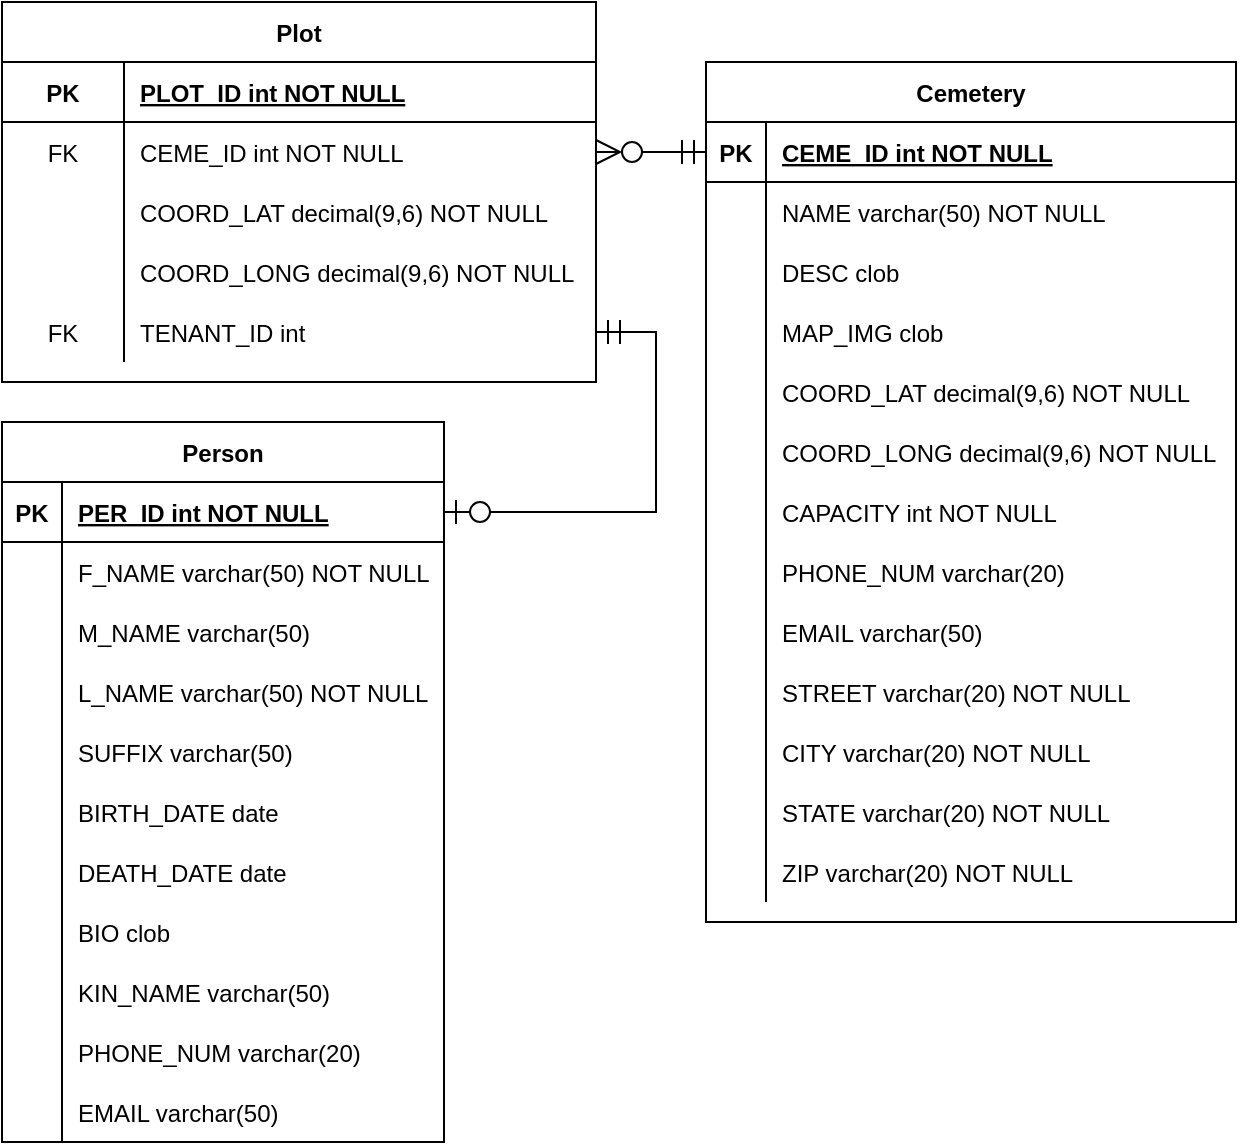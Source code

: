 <mxfile version="26.1.1">
  <diagram id="R2lEEEUBdFMjLlhIrx00" name="Page-1">
    <mxGraphModel dx="1008" dy="1692" grid="1" gridSize="10" guides="1" tooltips="1" connect="1" arrows="1" fold="1" page="1" pageScale="1" pageWidth="850" pageHeight="1100" math="0" shadow="0" extFonts="Permanent Marker^https://fonts.googleapis.com/css?family=Permanent+Marker">
      <root>
        <mxCell id="0" />
        <mxCell id="1" parent="0" />
        <mxCell id="C-vyLk0tnHw3VtMMgP7b-23" value="Person" style="shape=table;startSize=30;container=1;collapsible=1;childLayout=tableLayout;fixedRows=1;rowLines=0;fontStyle=1;align=center;resizeLast=1;" parent="1" vertex="1">
          <mxGeometry x="103" y="170" width="221" height="360" as="geometry">
            <mxRectangle x="40" y="220" width="70" height="30" as="alternateBounds" />
          </mxGeometry>
        </mxCell>
        <mxCell id="C-vyLk0tnHw3VtMMgP7b-24" value="" style="shape=partialRectangle;collapsible=0;dropTarget=0;pointerEvents=0;fillColor=none;points=[[0,0.5],[1,0.5]];portConstraint=eastwest;top=0;left=0;right=0;bottom=1;" parent="C-vyLk0tnHw3VtMMgP7b-23" vertex="1">
          <mxGeometry y="30" width="221" height="30" as="geometry" />
        </mxCell>
        <mxCell id="C-vyLk0tnHw3VtMMgP7b-25" value="PK" style="shape=partialRectangle;overflow=hidden;connectable=0;fillColor=none;top=0;left=0;bottom=0;right=0;fontStyle=1;" parent="C-vyLk0tnHw3VtMMgP7b-24" vertex="1">
          <mxGeometry width="30" height="30" as="geometry">
            <mxRectangle width="30" height="30" as="alternateBounds" />
          </mxGeometry>
        </mxCell>
        <mxCell id="C-vyLk0tnHw3VtMMgP7b-26" value="PER_ID int NOT NULL" style="shape=partialRectangle;overflow=hidden;connectable=0;fillColor=none;top=0;left=0;bottom=0;right=0;align=left;spacingLeft=6;fontStyle=5;" parent="C-vyLk0tnHw3VtMMgP7b-24" vertex="1">
          <mxGeometry x="30" width="191" height="30" as="geometry">
            <mxRectangle width="191" height="30" as="alternateBounds" />
          </mxGeometry>
        </mxCell>
        <mxCell id="C-vyLk0tnHw3VtMMgP7b-27" value="" style="shape=partialRectangle;collapsible=0;dropTarget=0;pointerEvents=0;fillColor=none;points=[[0,0.5],[1,0.5]];portConstraint=eastwest;top=0;left=0;right=0;bottom=0;strokeColor=default;direction=east;" parent="C-vyLk0tnHw3VtMMgP7b-23" vertex="1">
          <mxGeometry y="60" width="221" height="30" as="geometry" />
        </mxCell>
        <mxCell id="C-vyLk0tnHw3VtMMgP7b-28" value="" style="shape=partialRectangle;overflow=hidden;connectable=0;fillColor=none;top=0;left=0;bottom=0;right=0;strokeColor=default;" parent="C-vyLk0tnHw3VtMMgP7b-27" vertex="1">
          <mxGeometry width="30" height="30" as="geometry">
            <mxRectangle width="30" height="30" as="alternateBounds" />
          </mxGeometry>
        </mxCell>
        <mxCell id="C-vyLk0tnHw3VtMMgP7b-29" value="F_NAME varchar(50) NOT NULL" style="shape=partialRectangle;overflow=hidden;connectable=0;fillColor=none;top=0;left=0;bottom=0;right=0;align=left;spacingLeft=6;" parent="C-vyLk0tnHw3VtMMgP7b-27" vertex="1">
          <mxGeometry x="30" width="191" height="30" as="geometry">
            <mxRectangle width="191" height="30" as="alternateBounds" />
          </mxGeometry>
        </mxCell>
        <mxCell id="bdh47ujmgD8rbY4GQO9D-22" value="" style="shape=partialRectangle;collapsible=0;dropTarget=0;pointerEvents=0;fillColor=none;points=[[0,0.5],[1,0.5]];portConstraint=eastwest;top=0;left=0;right=0;bottom=0;" parent="C-vyLk0tnHw3VtMMgP7b-23" vertex="1">
          <mxGeometry y="90" width="221" height="30" as="geometry" />
        </mxCell>
        <mxCell id="bdh47ujmgD8rbY4GQO9D-23" value="" style="shape=partialRectangle;overflow=hidden;connectable=0;fillColor=none;top=0;left=0;bottom=0;right=0;" parent="bdh47ujmgD8rbY4GQO9D-22" vertex="1">
          <mxGeometry width="30" height="30" as="geometry">
            <mxRectangle width="30" height="30" as="alternateBounds" />
          </mxGeometry>
        </mxCell>
        <mxCell id="bdh47ujmgD8rbY4GQO9D-24" value="M_NAME varchar(50)" style="shape=partialRectangle;overflow=hidden;connectable=0;fillColor=none;top=0;left=0;bottom=0;right=0;align=left;spacingLeft=6;" parent="bdh47ujmgD8rbY4GQO9D-22" vertex="1">
          <mxGeometry x="30" width="191" height="30" as="geometry">
            <mxRectangle width="191" height="30" as="alternateBounds" />
          </mxGeometry>
        </mxCell>
        <mxCell id="v22VCkdOX1Z4va1nlbo9-1" style="shape=partialRectangle;collapsible=0;dropTarget=0;pointerEvents=0;fillColor=none;points=[[0,0.5],[1,0.5]];portConstraint=eastwest;top=0;left=0;right=0;bottom=0;" parent="C-vyLk0tnHw3VtMMgP7b-23" vertex="1">
          <mxGeometry y="120" width="221" height="30" as="geometry" />
        </mxCell>
        <mxCell id="v22VCkdOX1Z4va1nlbo9-2" style="shape=partialRectangle;overflow=hidden;connectable=0;fillColor=none;top=0;left=0;bottom=0;right=0;" parent="v22VCkdOX1Z4va1nlbo9-1" vertex="1">
          <mxGeometry width="30" height="30" as="geometry">
            <mxRectangle width="30" height="30" as="alternateBounds" />
          </mxGeometry>
        </mxCell>
        <mxCell id="v22VCkdOX1Z4va1nlbo9-3" value="L_NAME varchar(50) NOT NULL" style="shape=partialRectangle;overflow=hidden;connectable=0;fillColor=none;top=0;left=0;bottom=0;right=0;align=left;spacingLeft=6;" parent="v22VCkdOX1Z4va1nlbo9-1" vertex="1">
          <mxGeometry x="30" width="191" height="30" as="geometry">
            <mxRectangle width="191" height="30" as="alternateBounds" />
          </mxGeometry>
        </mxCell>
        <mxCell id="v22VCkdOX1Z4va1nlbo9-4" style="shape=partialRectangle;collapsible=0;dropTarget=0;pointerEvents=0;fillColor=none;points=[[0,0.5],[1,0.5]];portConstraint=eastwest;top=0;left=0;right=0;bottom=0;" parent="C-vyLk0tnHw3VtMMgP7b-23" vertex="1">
          <mxGeometry y="150" width="221" height="30" as="geometry" />
        </mxCell>
        <mxCell id="v22VCkdOX1Z4va1nlbo9-5" style="shape=partialRectangle;overflow=hidden;connectable=0;fillColor=none;top=0;left=0;bottom=0;right=0;" parent="v22VCkdOX1Z4va1nlbo9-4" vertex="1">
          <mxGeometry width="30" height="30" as="geometry">
            <mxRectangle width="30" height="30" as="alternateBounds" />
          </mxGeometry>
        </mxCell>
        <mxCell id="v22VCkdOX1Z4va1nlbo9-6" value="SUFFIX varchar(50)" style="shape=partialRectangle;overflow=hidden;connectable=0;fillColor=none;top=0;left=0;bottom=0;right=0;align=left;spacingLeft=6;" parent="v22VCkdOX1Z4va1nlbo9-4" vertex="1">
          <mxGeometry x="30" width="191" height="30" as="geometry">
            <mxRectangle width="191" height="30" as="alternateBounds" />
          </mxGeometry>
        </mxCell>
        <mxCell id="v22VCkdOX1Z4va1nlbo9-7" style="shape=partialRectangle;collapsible=0;dropTarget=0;pointerEvents=0;fillColor=none;points=[[0,0.5],[1,0.5]];portConstraint=eastwest;top=0;left=0;right=0;bottom=0;" parent="C-vyLk0tnHw3VtMMgP7b-23" vertex="1">
          <mxGeometry y="180" width="221" height="30" as="geometry" />
        </mxCell>
        <mxCell id="v22VCkdOX1Z4va1nlbo9-8" style="shape=partialRectangle;overflow=hidden;connectable=0;fillColor=none;top=0;left=0;bottom=0;right=0;" parent="v22VCkdOX1Z4va1nlbo9-7" vertex="1">
          <mxGeometry width="30" height="30" as="geometry">
            <mxRectangle width="30" height="30" as="alternateBounds" />
          </mxGeometry>
        </mxCell>
        <mxCell id="v22VCkdOX1Z4va1nlbo9-9" value="BIRTH_DATE date" style="shape=partialRectangle;overflow=hidden;connectable=0;fillColor=none;top=0;left=0;bottom=0;right=0;align=left;spacingLeft=6;" parent="v22VCkdOX1Z4va1nlbo9-7" vertex="1">
          <mxGeometry x="30" width="191" height="30" as="geometry">
            <mxRectangle width="191" height="30" as="alternateBounds" />
          </mxGeometry>
        </mxCell>
        <mxCell id="v22VCkdOX1Z4va1nlbo9-10" style="shape=partialRectangle;collapsible=0;dropTarget=0;pointerEvents=0;fillColor=none;points=[[0,0.5],[1,0.5]];portConstraint=eastwest;top=0;left=0;right=0;bottom=0;" parent="C-vyLk0tnHw3VtMMgP7b-23" vertex="1">
          <mxGeometry y="210" width="221" height="30" as="geometry" />
        </mxCell>
        <mxCell id="v22VCkdOX1Z4va1nlbo9-11" style="shape=partialRectangle;overflow=hidden;connectable=0;fillColor=none;top=0;left=0;bottom=0;right=0;" parent="v22VCkdOX1Z4va1nlbo9-10" vertex="1">
          <mxGeometry width="30" height="30" as="geometry">
            <mxRectangle width="30" height="30" as="alternateBounds" />
          </mxGeometry>
        </mxCell>
        <mxCell id="v22VCkdOX1Z4va1nlbo9-12" value="DEATH_DATE date" style="shape=partialRectangle;overflow=hidden;connectable=0;fillColor=none;top=0;left=0;bottom=0;right=0;align=left;spacingLeft=6;" parent="v22VCkdOX1Z4va1nlbo9-10" vertex="1">
          <mxGeometry x="30" width="191" height="30" as="geometry">
            <mxRectangle width="191" height="30" as="alternateBounds" />
          </mxGeometry>
        </mxCell>
        <mxCell id="TojEb_pZQjFK2Iy8-uQU-48" style="shape=partialRectangle;collapsible=0;dropTarget=0;pointerEvents=0;fillColor=none;points=[[0,0.5],[1,0.5]];portConstraint=eastwest;top=0;left=0;right=0;bottom=0;" parent="C-vyLk0tnHw3VtMMgP7b-23" vertex="1">
          <mxGeometry y="240" width="221" height="30" as="geometry" />
        </mxCell>
        <mxCell id="TojEb_pZQjFK2Iy8-uQU-49" style="shape=partialRectangle;overflow=hidden;connectable=0;fillColor=none;top=0;left=0;bottom=0;right=0;" parent="TojEb_pZQjFK2Iy8-uQU-48" vertex="1">
          <mxGeometry width="30" height="30" as="geometry">
            <mxRectangle width="30" height="30" as="alternateBounds" />
          </mxGeometry>
        </mxCell>
        <mxCell id="TojEb_pZQjFK2Iy8-uQU-50" value="BIO clob" style="shape=partialRectangle;overflow=hidden;connectable=0;fillColor=none;top=0;left=0;bottom=0;right=0;align=left;spacingLeft=6;" parent="TojEb_pZQjFK2Iy8-uQU-48" vertex="1">
          <mxGeometry x="30" width="191" height="30" as="geometry">
            <mxRectangle width="191" height="30" as="alternateBounds" />
          </mxGeometry>
        </mxCell>
        <mxCell id="HqaKXZ6DtcPGyADV_6Ox-41" style="shape=partialRectangle;collapsible=0;dropTarget=0;pointerEvents=0;fillColor=none;points=[[0,0.5],[1,0.5]];portConstraint=eastwest;top=0;left=0;right=0;bottom=0;" parent="C-vyLk0tnHw3VtMMgP7b-23" vertex="1">
          <mxGeometry y="270" width="221" height="30" as="geometry" />
        </mxCell>
        <mxCell id="HqaKXZ6DtcPGyADV_6Ox-42" value="" style="shape=partialRectangle;overflow=hidden;connectable=0;fillColor=none;top=0;left=0;bottom=0;right=0;" parent="HqaKXZ6DtcPGyADV_6Ox-41" vertex="1">
          <mxGeometry width="30" height="30" as="geometry">
            <mxRectangle width="30" height="30" as="alternateBounds" />
          </mxGeometry>
        </mxCell>
        <mxCell id="HqaKXZ6DtcPGyADV_6Ox-43" value="KIN_NAME varchar(50)" style="shape=partialRectangle;overflow=hidden;connectable=0;fillColor=none;top=0;left=0;bottom=0;right=0;align=left;spacingLeft=6;" parent="HqaKXZ6DtcPGyADV_6Ox-41" vertex="1">
          <mxGeometry x="30" width="191" height="30" as="geometry">
            <mxRectangle width="191" height="30" as="alternateBounds" />
          </mxGeometry>
        </mxCell>
        <mxCell id="5u9IN0cKtOV-4RqceQJk-13" style="shape=partialRectangle;collapsible=0;dropTarget=0;pointerEvents=0;fillColor=none;points=[[0,0.5],[1,0.5]];portConstraint=eastwest;top=0;left=0;right=0;bottom=0;" parent="C-vyLk0tnHw3VtMMgP7b-23" vertex="1">
          <mxGeometry y="300" width="221" height="30" as="geometry" />
        </mxCell>
        <mxCell id="5u9IN0cKtOV-4RqceQJk-14" value="" style="shape=partialRectangle;overflow=hidden;connectable=0;fillColor=none;top=0;left=0;bottom=0;right=0;" parent="5u9IN0cKtOV-4RqceQJk-13" vertex="1">
          <mxGeometry width="30" height="30" as="geometry">
            <mxRectangle width="30" height="30" as="alternateBounds" />
          </mxGeometry>
        </mxCell>
        <mxCell id="5u9IN0cKtOV-4RqceQJk-15" value="PHONE_NUM varchar(20)" style="shape=partialRectangle;overflow=hidden;connectable=0;fillColor=none;top=0;left=0;bottom=0;right=0;align=left;spacingLeft=6;" parent="5u9IN0cKtOV-4RqceQJk-13" vertex="1">
          <mxGeometry x="30" width="191" height="30" as="geometry">
            <mxRectangle width="191" height="30" as="alternateBounds" />
          </mxGeometry>
        </mxCell>
        <mxCell id="ALmSxJzkylK7TeP6OjFN-7" style="shape=partialRectangle;collapsible=0;dropTarget=0;pointerEvents=0;fillColor=none;points=[[0,0.5],[1,0.5]];portConstraint=eastwest;top=0;left=0;right=0;bottom=0;" vertex="1" parent="C-vyLk0tnHw3VtMMgP7b-23">
          <mxGeometry y="330" width="221" height="30" as="geometry" />
        </mxCell>
        <mxCell id="ALmSxJzkylK7TeP6OjFN-8" style="shape=partialRectangle;overflow=hidden;connectable=0;fillColor=none;top=0;left=0;bottom=0;right=0;" vertex="1" parent="ALmSxJzkylK7TeP6OjFN-7">
          <mxGeometry width="30" height="30" as="geometry">
            <mxRectangle width="30" height="30" as="alternateBounds" />
          </mxGeometry>
        </mxCell>
        <mxCell id="ALmSxJzkylK7TeP6OjFN-9" value="EMAIL varchar(50)" style="shape=partialRectangle;overflow=hidden;connectable=0;fillColor=none;top=0;left=0;bottom=0;right=0;align=left;spacingLeft=6;" vertex="1" parent="ALmSxJzkylK7TeP6OjFN-7">
          <mxGeometry x="30" width="191" height="30" as="geometry">
            <mxRectangle width="191" height="30" as="alternateBounds" />
          </mxGeometry>
        </mxCell>
        <mxCell id="v22VCkdOX1Z4va1nlbo9-16" value="Plot" style="shape=table;startSize=30;container=1;collapsible=1;childLayout=tableLayout;fixedRows=1;rowLines=0;fontStyle=1;align=center;resizeLast=1;" parent="1" vertex="1">
          <mxGeometry x="103" y="-40" width="297" height="190" as="geometry">
            <mxRectangle x="40" y="220" width="70" height="30" as="alternateBounds" />
          </mxGeometry>
        </mxCell>
        <mxCell id="hXLp_Yr9y0dAXLfS5-9j-4" style="shape=partialRectangle;collapsible=0;dropTarget=0;pointerEvents=0;fillColor=none;points=[[0,0.5],[1,0.5]];portConstraint=eastwest;top=0;left=0;right=0;bottom=1;" parent="v22VCkdOX1Z4va1nlbo9-16" vertex="1">
          <mxGeometry y="30" width="297" height="30" as="geometry" />
        </mxCell>
        <mxCell id="hXLp_Yr9y0dAXLfS5-9j-5" value="PK" style="shape=partialRectangle;overflow=hidden;connectable=0;fillColor=none;top=0;left=0;bottom=0;right=0;fontStyle=1;" parent="hXLp_Yr9y0dAXLfS5-9j-4" vertex="1">
          <mxGeometry width="61" height="30" as="geometry">
            <mxRectangle width="61" height="30" as="alternateBounds" />
          </mxGeometry>
        </mxCell>
        <mxCell id="hXLp_Yr9y0dAXLfS5-9j-6" value="PLOT_ID int NOT NULL" style="shape=partialRectangle;overflow=hidden;connectable=0;fillColor=none;top=0;left=0;bottom=0;right=0;align=left;spacingLeft=6;fontStyle=5;" parent="hXLp_Yr9y0dAXLfS5-9j-4" vertex="1">
          <mxGeometry x="61" width="236" height="30" as="geometry">
            <mxRectangle width="236" height="30" as="alternateBounds" />
          </mxGeometry>
        </mxCell>
        <mxCell id="ALmSxJzkylK7TeP6OjFN-10" style="shape=partialRectangle;collapsible=0;dropTarget=0;pointerEvents=0;fillColor=none;points=[[0,0.5],[1,0.5]];portConstraint=eastwest;top=0;left=0;right=0;bottom=0;" vertex="1" parent="v22VCkdOX1Z4va1nlbo9-16">
          <mxGeometry y="60" width="297" height="30" as="geometry" />
        </mxCell>
        <mxCell id="ALmSxJzkylK7TeP6OjFN-11" value="FK" style="shape=partialRectangle;overflow=hidden;connectable=0;fillColor=none;top=0;left=0;bottom=0;right=0;" vertex="1" parent="ALmSxJzkylK7TeP6OjFN-10">
          <mxGeometry width="61" height="30" as="geometry">
            <mxRectangle width="61" height="30" as="alternateBounds" />
          </mxGeometry>
        </mxCell>
        <mxCell id="ALmSxJzkylK7TeP6OjFN-12" value="CEME_ID int NOT NULL" style="shape=partialRectangle;overflow=hidden;connectable=0;fillColor=none;top=0;left=0;bottom=0;right=0;align=left;spacingLeft=6;" vertex="1" parent="ALmSxJzkylK7TeP6OjFN-10">
          <mxGeometry x="61" width="236" height="30" as="geometry">
            <mxRectangle width="236" height="30" as="alternateBounds" />
          </mxGeometry>
        </mxCell>
        <mxCell id="TojEb_pZQjFK2Iy8-uQU-45" style="shape=partialRectangle;collapsible=0;dropTarget=0;pointerEvents=0;fillColor=none;points=[[0,0.5],[1,0.5]];portConstraint=eastwest;top=0;left=0;right=0;bottom=0;" parent="v22VCkdOX1Z4va1nlbo9-16" vertex="1">
          <mxGeometry y="90" width="297" height="30" as="geometry" />
        </mxCell>
        <mxCell id="TojEb_pZQjFK2Iy8-uQU-46" style="shape=partialRectangle;overflow=hidden;connectable=0;fillColor=none;top=0;left=0;bottom=0;right=0;" parent="TojEb_pZQjFK2Iy8-uQU-45" vertex="1">
          <mxGeometry width="61" height="30" as="geometry">
            <mxRectangle width="61" height="30" as="alternateBounds" />
          </mxGeometry>
        </mxCell>
        <mxCell id="TojEb_pZQjFK2Iy8-uQU-47" value="COORD_LAT decimal(9,6) NOT NULL" style="shape=partialRectangle;overflow=hidden;connectable=0;fillColor=none;top=0;left=0;bottom=0;right=0;align=left;spacingLeft=6;" parent="TojEb_pZQjFK2Iy8-uQU-45" vertex="1">
          <mxGeometry x="61" width="236" height="30" as="geometry">
            <mxRectangle width="236" height="30" as="alternateBounds" />
          </mxGeometry>
        </mxCell>
        <mxCell id="hXLp_Yr9y0dAXLfS5-9j-46" style="shape=partialRectangle;collapsible=0;dropTarget=0;pointerEvents=0;fillColor=none;points=[[0,0.5],[1,0.5]];portConstraint=eastwest;top=0;left=0;right=0;bottom=0;" parent="v22VCkdOX1Z4va1nlbo9-16" vertex="1">
          <mxGeometry y="120" width="297" height="30" as="geometry" />
        </mxCell>
        <mxCell id="hXLp_Yr9y0dAXLfS5-9j-47" style="shape=partialRectangle;overflow=hidden;connectable=0;fillColor=none;top=0;left=0;bottom=0;right=0;" parent="hXLp_Yr9y0dAXLfS5-9j-46" vertex="1">
          <mxGeometry width="61" height="30" as="geometry">
            <mxRectangle width="61" height="30" as="alternateBounds" />
          </mxGeometry>
        </mxCell>
        <mxCell id="hXLp_Yr9y0dAXLfS5-9j-48" value="COORD_LONG decimal(9,6) NOT NULL" style="shape=partialRectangle;overflow=hidden;connectable=0;fillColor=none;top=0;left=0;bottom=0;right=0;align=left;spacingLeft=6;" parent="hXLp_Yr9y0dAXLfS5-9j-46" vertex="1">
          <mxGeometry x="61" width="236" height="30" as="geometry">
            <mxRectangle width="236" height="30" as="alternateBounds" />
          </mxGeometry>
        </mxCell>
        <mxCell id="v22VCkdOX1Z4va1nlbo9-20" value="" style="shape=partialRectangle;collapsible=0;dropTarget=0;pointerEvents=0;fillColor=none;points=[[0,0.5],[1,0.5]];portConstraint=eastwest;top=0;left=0;right=0;bottom=0;" parent="v22VCkdOX1Z4va1nlbo9-16" vertex="1">
          <mxGeometry y="150" width="297" height="30" as="geometry" />
        </mxCell>
        <mxCell id="v22VCkdOX1Z4va1nlbo9-21" value="FK" style="shape=partialRectangle;overflow=hidden;connectable=0;fillColor=none;top=0;left=0;bottom=0;right=0;" parent="v22VCkdOX1Z4va1nlbo9-20" vertex="1">
          <mxGeometry width="61" height="30" as="geometry">
            <mxRectangle width="61" height="30" as="alternateBounds" />
          </mxGeometry>
        </mxCell>
        <mxCell id="v22VCkdOX1Z4va1nlbo9-22" value="TENANT_ID int" style="shape=partialRectangle;overflow=hidden;connectable=0;fillColor=none;top=0;left=0;bottom=0;right=0;align=left;spacingLeft=6;" parent="v22VCkdOX1Z4va1nlbo9-20" vertex="1">
          <mxGeometry x="61" width="236" height="30" as="geometry">
            <mxRectangle width="236" height="30" as="alternateBounds" />
          </mxGeometry>
        </mxCell>
        <mxCell id="v22VCkdOX1Z4va1nlbo9-41" value="" style="edgeStyle=orthogonalEdgeStyle;endArrow=ERmandOne;startArrow=ERzeroToOne;endFill=0;startFill=0;endSize=10;startSize=10;fontSize=16;exitX=1;exitY=0.5;exitDx=0;exitDy=0;rounded=0;curved=0;entryX=1;entryY=0.5;entryDx=0;entryDy=0;" parent="1" source="C-vyLk0tnHw3VtMMgP7b-24" target="v22VCkdOX1Z4va1nlbo9-20" edge="1">
          <mxGeometry width="100" height="100" relative="1" as="geometry">
            <mxPoint x="260" y="170" as="sourcePoint" />
            <mxPoint x="290" y="90" as="targetPoint" />
            <Array as="points">
              <mxPoint x="430" y="215" />
              <mxPoint x="430" y="125" />
            </Array>
          </mxGeometry>
        </mxCell>
        <mxCell id="hXLp_Yr9y0dAXLfS5-9j-17" value="Cemetery" style="shape=table;startSize=30;container=1;collapsible=1;childLayout=tableLayout;fixedRows=1;rowLines=0;fontStyle=1;align=center;resizeLast=1;" parent="1" vertex="1">
          <mxGeometry x="455" y="-10" width="265" height="430" as="geometry">
            <mxRectangle x="40" y="220" width="70" height="30" as="alternateBounds" />
          </mxGeometry>
        </mxCell>
        <mxCell id="hXLp_Yr9y0dAXLfS5-9j-18" value="" style="shape=partialRectangle;collapsible=0;dropTarget=0;pointerEvents=0;fillColor=none;points=[[0,0.5],[1,0.5]];portConstraint=eastwest;top=0;left=0;right=0;bottom=1;" parent="hXLp_Yr9y0dAXLfS5-9j-17" vertex="1">
          <mxGeometry y="30" width="265" height="30" as="geometry" />
        </mxCell>
        <mxCell id="hXLp_Yr9y0dAXLfS5-9j-19" value="PK" style="shape=partialRectangle;overflow=hidden;connectable=0;fillColor=none;top=0;left=0;bottom=0;right=0;fontStyle=1;" parent="hXLp_Yr9y0dAXLfS5-9j-18" vertex="1">
          <mxGeometry width="30" height="30" as="geometry">
            <mxRectangle width="30" height="30" as="alternateBounds" />
          </mxGeometry>
        </mxCell>
        <mxCell id="hXLp_Yr9y0dAXLfS5-9j-20" value="CEME_ID int NOT NULL" style="shape=partialRectangle;overflow=hidden;connectable=0;fillColor=none;top=0;left=0;bottom=0;right=0;align=left;spacingLeft=6;fontStyle=5;" parent="hXLp_Yr9y0dAXLfS5-9j-18" vertex="1">
          <mxGeometry x="30" width="235" height="30" as="geometry">
            <mxRectangle width="235" height="30" as="alternateBounds" />
          </mxGeometry>
        </mxCell>
        <mxCell id="hXLp_Yr9y0dAXLfS5-9j-21" value="" style="shape=partialRectangle;collapsible=0;dropTarget=0;pointerEvents=0;fillColor=none;points=[[0,0.5],[1,0.5]];portConstraint=eastwest;top=0;left=0;right=0;bottom=0;" parent="hXLp_Yr9y0dAXLfS5-9j-17" vertex="1">
          <mxGeometry y="60" width="265" height="30" as="geometry" />
        </mxCell>
        <mxCell id="hXLp_Yr9y0dAXLfS5-9j-22" value="" style="shape=partialRectangle;overflow=hidden;connectable=0;fillColor=none;top=0;left=0;bottom=0;right=0;" parent="hXLp_Yr9y0dAXLfS5-9j-21" vertex="1">
          <mxGeometry width="30" height="30" as="geometry">
            <mxRectangle width="30" height="30" as="alternateBounds" />
          </mxGeometry>
        </mxCell>
        <mxCell id="hXLp_Yr9y0dAXLfS5-9j-23" value="NAME varchar(50) NOT NULL" style="shape=partialRectangle;overflow=hidden;connectable=0;fillColor=none;top=0;left=0;bottom=0;right=0;align=left;spacingLeft=6;" parent="hXLp_Yr9y0dAXLfS5-9j-21" vertex="1">
          <mxGeometry x="30" width="235" height="30" as="geometry">
            <mxRectangle width="235" height="30" as="alternateBounds" />
          </mxGeometry>
        </mxCell>
        <mxCell id="hXLp_Yr9y0dAXLfS5-9j-24" value="" style="shape=partialRectangle;collapsible=0;dropTarget=0;pointerEvents=0;fillColor=none;points=[[0,0.5],[1,0.5]];portConstraint=eastwest;top=0;left=0;right=0;bottom=0;" parent="hXLp_Yr9y0dAXLfS5-9j-17" vertex="1">
          <mxGeometry y="90" width="265" height="30" as="geometry" />
        </mxCell>
        <mxCell id="hXLp_Yr9y0dAXLfS5-9j-25" value="" style="shape=partialRectangle;overflow=hidden;connectable=0;fillColor=none;top=0;left=0;bottom=0;right=0;" parent="hXLp_Yr9y0dAXLfS5-9j-24" vertex="1">
          <mxGeometry width="30" height="30" as="geometry">
            <mxRectangle width="30" height="30" as="alternateBounds" />
          </mxGeometry>
        </mxCell>
        <mxCell id="hXLp_Yr9y0dAXLfS5-9j-26" value="DESC clob" style="shape=partialRectangle;overflow=hidden;connectable=0;fillColor=none;top=0;left=0;bottom=0;right=0;align=left;spacingLeft=6;" parent="hXLp_Yr9y0dAXLfS5-9j-24" vertex="1">
          <mxGeometry x="30" width="235" height="30" as="geometry">
            <mxRectangle width="235" height="30" as="alternateBounds" />
          </mxGeometry>
        </mxCell>
        <mxCell id="bovJ_om86nvo7HH52jmW-1" style="shape=partialRectangle;collapsible=0;dropTarget=0;pointerEvents=0;fillColor=none;points=[[0,0.5],[1,0.5]];portConstraint=eastwest;top=0;left=0;right=0;bottom=0;" parent="hXLp_Yr9y0dAXLfS5-9j-17" vertex="1">
          <mxGeometry y="120" width="265" height="30" as="geometry" />
        </mxCell>
        <mxCell id="bovJ_om86nvo7HH52jmW-2" style="shape=partialRectangle;overflow=hidden;connectable=0;fillColor=none;top=0;left=0;bottom=0;right=0;" parent="bovJ_om86nvo7HH52jmW-1" vertex="1">
          <mxGeometry width="30" height="30" as="geometry">
            <mxRectangle width="30" height="30" as="alternateBounds" />
          </mxGeometry>
        </mxCell>
        <mxCell id="bovJ_om86nvo7HH52jmW-3" value="MAP_IMG clob" style="shape=partialRectangle;overflow=hidden;connectable=0;fillColor=none;top=0;left=0;bottom=0;right=0;align=left;spacingLeft=6;" parent="bovJ_om86nvo7HH52jmW-1" vertex="1">
          <mxGeometry x="30" width="235" height="30" as="geometry">
            <mxRectangle width="235" height="30" as="alternateBounds" />
          </mxGeometry>
        </mxCell>
        <mxCell id="ALmSxJzkylK7TeP6OjFN-13" style="shape=partialRectangle;collapsible=0;dropTarget=0;pointerEvents=0;fillColor=none;points=[[0,0.5],[1,0.5]];portConstraint=eastwest;top=0;left=0;right=0;bottom=0;" vertex="1" parent="hXLp_Yr9y0dAXLfS5-9j-17">
          <mxGeometry y="150" width="265" height="30" as="geometry" />
        </mxCell>
        <mxCell id="ALmSxJzkylK7TeP6OjFN-14" style="shape=partialRectangle;overflow=hidden;connectable=0;fillColor=none;top=0;left=0;bottom=0;right=0;" vertex="1" parent="ALmSxJzkylK7TeP6OjFN-13">
          <mxGeometry width="30" height="30" as="geometry">
            <mxRectangle width="30" height="30" as="alternateBounds" />
          </mxGeometry>
        </mxCell>
        <mxCell id="ALmSxJzkylK7TeP6OjFN-15" value="COORD_LAT decimal(9,6) NOT NULL" style="shape=partialRectangle;overflow=hidden;connectable=0;fillColor=none;top=0;left=0;bottom=0;right=0;align=left;spacingLeft=6;" vertex="1" parent="ALmSxJzkylK7TeP6OjFN-13">
          <mxGeometry x="30" width="235" height="30" as="geometry">
            <mxRectangle width="235" height="30" as="alternateBounds" />
          </mxGeometry>
        </mxCell>
        <mxCell id="ALmSxJzkylK7TeP6OjFN-16" style="shape=partialRectangle;collapsible=0;dropTarget=0;pointerEvents=0;fillColor=none;points=[[0,0.5],[1,0.5]];portConstraint=eastwest;top=0;left=0;right=0;bottom=0;" vertex="1" parent="hXLp_Yr9y0dAXLfS5-9j-17">
          <mxGeometry y="180" width="265" height="30" as="geometry" />
        </mxCell>
        <mxCell id="ALmSxJzkylK7TeP6OjFN-17" style="shape=partialRectangle;overflow=hidden;connectable=0;fillColor=none;top=0;left=0;bottom=0;right=0;" vertex="1" parent="ALmSxJzkylK7TeP6OjFN-16">
          <mxGeometry width="30" height="30" as="geometry">
            <mxRectangle width="30" height="30" as="alternateBounds" />
          </mxGeometry>
        </mxCell>
        <mxCell id="ALmSxJzkylK7TeP6OjFN-18" value="COORD_LONG decimal(9,6) NOT NULL" style="shape=partialRectangle;overflow=hidden;connectable=0;fillColor=none;top=0;left=0;bottom=0;right=0;align=left;spacingLeft=6;" vertex="1" parent="ALmSxJzkylK7TeP6OjFN-16">
          <mxGeometry x="30" width="235" height="30" as="geometry">
            <mxRectangle width="235" height="30" as="alternateBounds" />
          </mxGeometry>
        </mxCell>
        <mxCell id="hXLp_Yr9y0dAXLfS5-9j-30" style="shape=partialRectangle;collapsible=0;dropTarget=0;pointerEvents=0;fillColor=none;points=[[0,0.5],[1,0.5]];portConstraint=eastwest;top=0;left=0;right=0;bottom=0;" parent="hXLp_Yr9y0dAXLfS5-9j-17" vertex="1">
          <mxGeometry y="210" width="265" height="30" as="geometry" />
        </mxCell>
        <mxCell id="hXLp_Yr9y0dAXLfS5-9j-31" style="shape=partialRectangle;overflow=hidden;connectable=0;fillColor=none;top=0;left=0;bottom=0;right=0;" parent="hXLp_Yr9y0dAXLfS5-9j-30" vertex="1">
          <mxGeometry width="30" height="30" as="geometry">
            <mxRectangle width="30" height="30" as="alternateBounds" />
          </mxGeometry>
        </mxCell>
        <mxCell id="hXLp_Yr9y0dAXLfS5-9j-32" value="CAPACITY int NOT NULL" style="shape=partialRectangle;overflow=hidden;connectable=0;fillColor=none;top=0;left=0;bottom=0;right=0;align=left;spacingLeft=6;" parent="hXLp_Yr9y0dAXLfS5-9j-30" vertex="1">
          <mxGeometry x="30" width="235" height="30" as="geometry">
            <mxRectangle width="235" height="30" as="alternateBounds" />
          </mxGeometry>
        </mxCell>
        <mxCell id="ALmSxJzkylK7TeP6OjFN-1" style="shape=partialRectangle;collapsible=0;dropTarget=0;pointerEvents=0;fillColor=none;points=[[0,0.5],[1,0.5]];portConstraint=eastwest;top=0;left=0;right=0;bottom=0;" vertex="1" parent="hXLp_Yr9y0dAXLfS5-9j-17">
          <mxGeometry y="240" width="265" height="30" as="geometry" />
        </mxCell>
        <mxCell id="ALmSxJzkylK7TeP6OjFN-2" style="shape=partialRectangle;overflow=hidden;connectable=0;fillColor=none;top=0;left=0;bottom=0;right=0;" vertex="1" parent="ALmSxJzkylK7TeP6OjFN-1">
          <mxGeometry width="30" height="30" as="geometry">
            <mxRectangle width="30" height="30" as="alternateBounds" />
          </mxGeometry>
        </mxCell>
        <mxCell id="ALmSxJzkylK7TeP6OjFN-3" value="PHONE_NUM varchar(20)" style="shape=partialRectangle;overflow=hidden;connectable=0;fillColor=none;top=0;left=0;bottom=0;right=0;align=left;spacingLeft=6;" vertex="1" parent="ALmSxJzkylK7TeP6OjFN-1">
          <mxGeometry x="30" width="235" height="30" as="geometry">
            <mxRectangle width="235" height="30" as="alternateBounds" />
          </mxGeometry>
        </mxCell>
        <mxCell id="ALmSxJzkylK7TeP6OjFN-4" style="shape=partialRectangle;collapsible=0;dropTarget=0;pointerEvents=0;fillColor=none;points=[[0,0.5],[1,0.5]];portConstraint=eastwest;top=0;left=0;right=0;bottom=0;" vertex="1" parent="hXLp_Yr9y0dAXLfS5-9j-17">
          <mxGeometry y="270" width="265" height="30" as="geometry" />
        </mxCell>
        <mxCell id="ALmSxJzkylK7TeP6OjFN-5" style="shape=partialRectangle;overflow=hidden;connectable=0;fillColor=none;top=0;left=0;bottom=0;right=0;" vertex="1" parent="ALmSxJzkylK7TeP6OjFN-4">
          <mxGeometry width="30" height="30" as="geometry">
            <mxRectangle width="30" height="30" as="alternateBounds" />
          </mxGeometry>
        </mxCell>
        <mxCell id="ALmSxJzkylK7TeP6OjFN-6" value="EMAIL varchar(50)" style="shape=partialRectangle;overflow=hidden;connectable=0;fillColor=none;top=0;left=0;bottom=0;right=0;align=left;spacingLeft=6;" vertex="1" parent="ALmSxJzkylK7TeP6OjFN-4">
          <mxGeometry x="30" width="235" height="30" as="geometry">
            <mxRectangle width="235" height="30" as="alternateBounds" />
          </mxGeometry>
        </mxCell>
        <mxCell id="5u9IN0cKtOV-4RqceQJk-1" style="shape=partialRectangle;collapsible=0;dropTarget=0;pointerEvents=0;fillColor=none;points=[[0,0.5],[1,0.5]];portConstraint=eastwest;top=0;left=0;right=0;bottom=0;" parent="hXLp_Yr9y0dAXLfS5-9j-17" vertex="1">
          <mxGeometry y="300" width="265" height="30" as="geometry" />
        </mxCell>
        <mxCell id="5u9IN0cKtOV-4RqceQJk-2" style="shape=partialRectangle;overflow=hidden;connectable=0;fillColor=none;top=0;left=0;bottom=0;right=0;" parent="5u9IN0cKtOV-4RqceQJk-1" vertex="1">
          <mxGeometry width="30" height="30" as="geometry">
            <mxRectangle width="30" height="30" as="alternateBounds" />
          </mxGeometry>
        </mxCell>
        <mxCell id="5u9IN0cKtOV-4RqceQJk-3" value="STREET varchar(20) NOT NULL" style="shape=partialRectangle;overflow=hidden;connectable=0;fillColor=none;top=0;left=0;bottom=0;right=0;align=left;spacingLeft=6;" parent="5u9IN0cKtOV-4RqceQJk-1" vertex="1">
          <mxGeometry x="30" width="235" height="30" as="geometry">
            <mxRectangle width="235" height="30" as="alternateBounds" />
          </mxGeometry>
        </mxCell>
        <mxCell id="5u9IN0cKtOV-4RqceQJk-4" style="shape=partialRectangle;collapsible=0;dropTarget=0;pointerEvents=0;fillColor=none;points=[[0,0.5],[1,0.5]];portConstraint=eastwest;top=0;left=0;right=0;bottom=0;" parent="hXLp_Yr9y0dAXLfS5-9j-17" vertex="1">
          <mxGeometry y="330" width="265" height="30" as="geometry" />
        </mxCell>
        <mxCell id="5u9IN0cKtOV-4RqceQJk-5" style="shape=partialRectangle;overflow=hidden;connectable=0;fillColor=none;top=0;left=0;bottom=0;right=0;" parent="5u9IN0cKtOV-4RqceQJk-4" vertex="1">
          <mxGeometry width="30" height="30" as="geometry">
            <mxRectangle width="30" height="30" as="alternateBounds" />
          </mxGeometry>
        </mxCell>
        <mxCell id="5u9IN0cKtOV-4RqceQJk-6" value="CITY varchar(20) NOT NULL" style="shape=partialRectangle;overflow=hidden;connectable=0;fillColor=none;top=0;left=0;bottom=0;right=0;align=left;spacingLeft=6;" parent="5u9IN0cKtOV-4RqceQJk-4" vertex="1">
          <mxGeometry x="30" width="235" height="30" as="geometry">
            <mxRectangle width="235" height="30" as="alternateBounds" />
          </mxGeometry>
        </mxCell>
        <mxCell id="5u9IN0cKtOV-4RqceQJk-7" style="shape=partialRectangle;collapsible=0;dropTarget=0;pointerEvents=0;fillColor=none;points=[[0,0.5],[1,0.5]];portConstraint=eastwest;top=0;left=0;right=0;bottom=0;" parent="hXLp_Yr9y0dAXLfS5-9j-17" vertex="1">
          <mxGeometry y="360" width="265" height="30" as="geometry" />
        </mxCell>
        <mxCell id="5u9IN0cKtOV-4RqceQJk-8" style="shape=partialRectangle;overflow=hidden;connectable=0;fillColor=none;top=0;left=0;bottom=0;right=0;" parent="5u9IN0cKtOV-4RqceQJk-7" vertex="1">
          <mxGeometry width="30" height="30" as="geometry">
            <mxRectangle width="30" height="30" as="alternateBounds" />
          </mxGeometry>
        </mxCell>
        <mxCell id="5u9IN0cKtOV-4RqceQJk-9" value="STATE varchar(20) NOT NULL" style="shape=partialRectangle;overflow=hidden;connectable=0;fillColor=none;top=0;left=0;bottom=0;right=0;align=left;spacingLeft=6;" parent="5u9IN0cKtOV-4RqceQJk-7" vertex="1">
          <mxGeometry x="30" width="235" height="30" as="geometry">
            <mxRectangle width="235" height="30" as="alternateBounds" />
          </mxGeometry>
        </mxCell>
        <mxCell id="5u9IN0cKtOV-4RqceQJk-10" style="shape=partialRectangle;collapsible=0;dropTarget=0;pointerEvents=0;fillColor=none;points=[[0,0.5],[1,0.5]];portConstraint=eastwest;top=0;left=0;right=0;bottom=0;" parent="hXLp_Yr9y0dAXLfS5-9j-17" vertex="1">
          <mxGeometry y="390" width="265" height="30" as="geometry" />
        </mxCell>
        <mxCell id="5u9IN0cKtOV-4RqceQJk-11" style="shape=partialRectangle;overflow=hidden;connectable=0;fillColor=none;top=0;left=0;bottom=0;right=0;" parent="5u9IN0cKtOV-4RqceQJk-10" vertex="1">
          <mxGeometry width="30" height="30" as="geometry">
            <mxRectangle width="30" height="30" as="alternateBounds" />
          </mxGeometry>
        </mxCell>
        <mxCell id="5u9IN0cKtOV-4RqceQJk-12" value="ZIP varchar(20) NOT NULL" style="shape=partialRectangle;overflow=hidden;connectable=0;fillColor=none;top=0;left=0;bottom=0;right=0;align=left;spacingLeft=6;" parent="5u9IN0cKtOV-4RqceQJk-10" vertex="1">
          <mxGeometry x="30" width="235" height="30" as="geometry">
            <mxRectangle width="235" height="30" as="alternateBounds" />
          </mxGeometry>
        </mxCell>
        <mxCell id="hXLp_Yr9y0dAXLfS5-9j-42" value="" style="edgeStyle=orthogonalEdgeStyle;endArrow=ERmandOne;startArrow=ERzeroToMany;endFill=0;startFill=0;endSize=10;startSize=10;fontSize=16;entryX=0;entryY=0.5;entryDx=0;entryDy=0;rounded=0;exitX=1;exitY=0.5;exitDx=0;exitDy=0;" parent="1" source="ALmSxJzkylK7TeP6OjFN-10" target="hXLp_Yr9y0dAXLfS5-9j-18" edge="1">
          <mxGeometry width="100" height="100" relative="1" as="geometry">
            <mxPoint x="580" y="90" as="sourcePoint" />
            <mxPoint x="610" y="210" as="targetPoint" />
          </mxGeometry>
        </mxCell>
      </root>
    </mxGraphModel>
  </diagram>
</mxfile>
